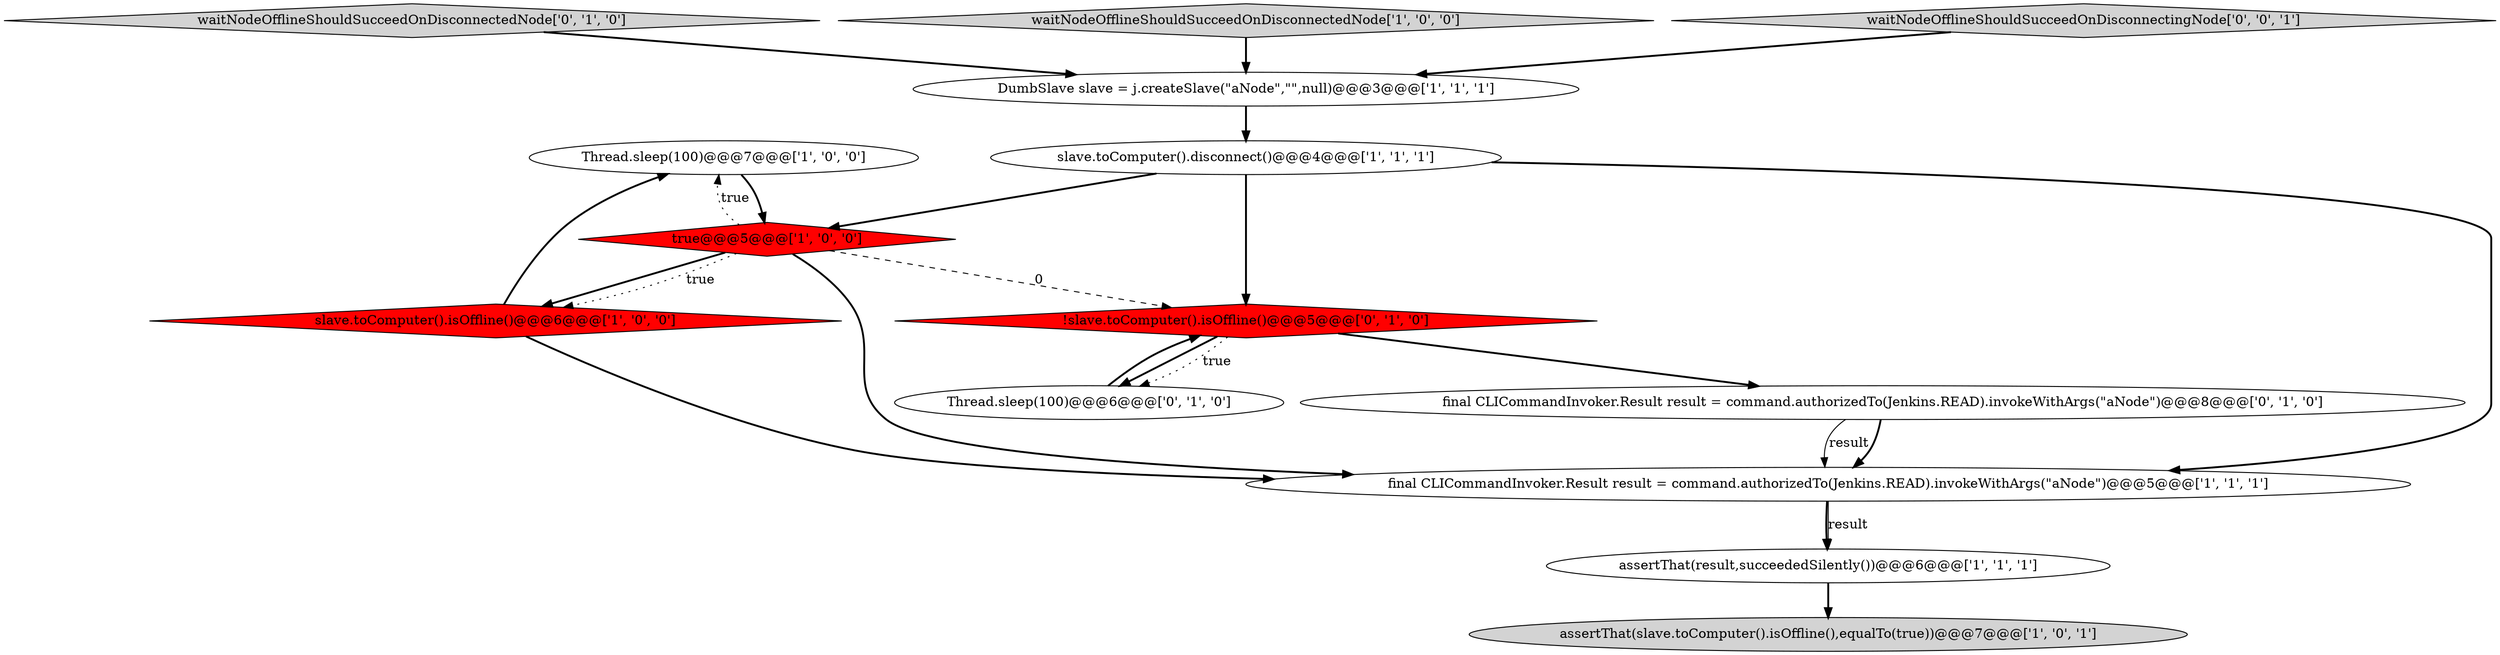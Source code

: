 digraph {
4 [style = filled, label = "Thread.sleep(100)@@@7@@@['1', '0', '0']", fillcolor = white, shape = ellipse image = "AAA0AAABBB1BBB"];
6 [style = filled, label = "slave.toComputer().disconnect()@@@4@@@['1', '1', '1']", fillcolor = white, shape = ellipse image = "AAA0AAABBB1BBB"];
0 [style = filled, label = "DumbSlave slave = j.createSlave(\"aNode\",\"\",null)@@@3@@@['1', '1', '1']", fillcolor = white, shape = ellipse image = "AAA0AAABBB1BBB"];
2 [style = filled, label = "assertThat(slave.toComputer().isOffline(),equalTo(true))@@@7@@@['1', '0', '1']", fillcolor = lightgray, shape = ellipse image = "AAA0AAABBB1BBB"];
12 [style = filled, label = "waitNodeOfflineShouldSucceedOnDisconnectedNode['0', '1', '0']", fillcolor = lightgray, shape = diamond image = "AAA0AAABBB2BBB"];
3 [style = filled, label = "waitNodeOfflineShouldSucceedOnDisconnectedNode['1', '0', '0']", fillcolor = lightgray, shape = diamond image = "AAA0AAABBB1BBB"];
13 [style = filled, label = "waitNodeOfflineShouldSucceedOnDisconnectingNode['0', '0', '1']", fillcolor = lightgray, shape = diamond image = "AAA0AAABBB3BBB"];
8 [style = filled, label = "slave.toComputer().isOffline()@@@6@@@['1', '0', '0']", fillcolor = red, shape = diamond image = "AAA1AAABBB1BBB"];
9 [style = filled, label = "!slave.toComputer().isOffline()@@@5@@@['0', '1', '0']", fillcolor = red, shape = diamond image = "AAA1AAABBB2BBB"];
11 [style = filled, label = "final CLICommandInvoker.Result result = command.authorizedTo(Jenkins.READ).invokeWithArgs(\"aNode\")@@@8@@@['0', '1', '0']", fillcolor = white, shape = ellipse image = "AAA0AAABBB2BBB"];
1 [style = filled, label = "assertThat(result,succeededSilently())@@@6@@@['1', '1', '1']", fillcolor = white, shape = ellipse image = "AAA0AAABBB1BBB"];
10 [style = filled, label = "Thread.sleep(100)@@@6@@@['0', '1', '0']", fillcolor = white, shape = ellipse image = "AAA0AAABBB2BBB"];
5 [style = filled, label = "final CLICommandInvoker.Result result = command.authorizedTo(Jenkins.READ).invokeWithArgs(\"aNode\")@@@5@@@['1', '1', '1']", fillcolor = white, shape = ellipse image = "AAA0AAABBB1BBB"];
7 [style = filled, label = "true@@@5@@@['1', '0', '0']", fillcolor = red, shape = diamond image = "AAA1AAABBB1BBB"];
9->11 [style = bold, label=""];
0->6 [style = bold, label=""];
9->10 [style = bold, label=""];
11->5 [style = solid, label="result"];
7->8 [style = bold, label=""];
12->0 [style = bold, label=""];
4->7 [style = bold, label=""];
3->0 [style = bold, label=""];
5->1 [style = bold, label=""];
11->5 [style = bold, label=""];
6->5 [style = bold, label=""];
7->5 [style = bold, label=""];
8->5 [style = bold, label=""];
7->9 [style = dashed, label="0"];
7->4 [style = dotted, label="true"];
5->1 [style = solid, label="result"];
1->2 [style = bold, label=""];
10->9 [style = bold, label=""];
8->4 [style = bold, label=""];
6->9 [style = bold, label=""];
6->7 [style = bold, label=""];
7->8 [style = dotted, label="true"];
9->10 [style = dotted, label="true"];
13->0 [style = bold, label=""];
}
